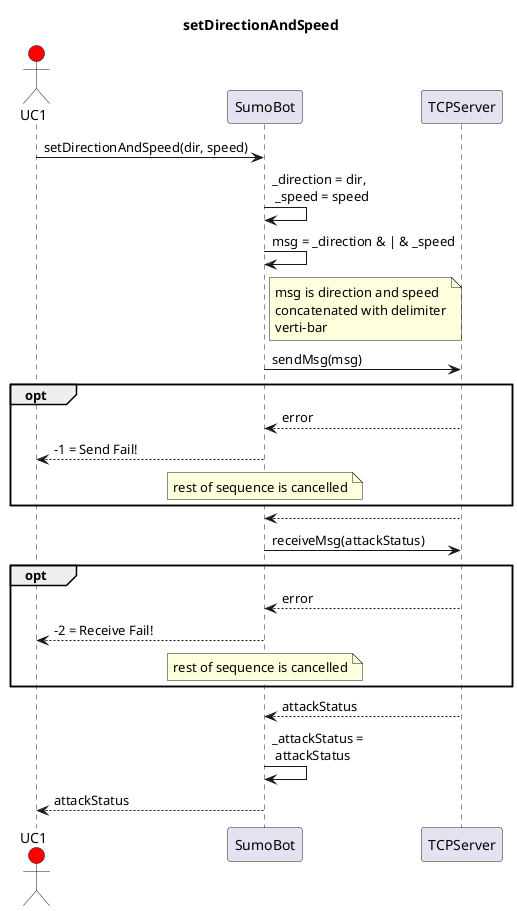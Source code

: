 @startuml

skinparam wrapWidth 200

title setDirectionAndSpeed

actor UC1 #Red
participant SumoBot
participant TCPServer

UC1->SumoBot:setDirectionAndSpeed(dir, speed)

SumoBot->SumoBot: _direction = dir, \n _speed = speed

SumoBot -> SumoBot : msg = _direction & | & _speed
note right of SumoBot : msg is direction and speed concatenated with delimiter verti-bar

SumoBot -> TCPServer : sendMsg(msg)
    opt 
        TCPServer --> SumoBot : error
        SumoBot --> UC1 : -1 = Send Fail! 
        note over SumoBot : rest of sequence is cancelled
    end opt

TCPServer --> SumoBot : 

SumoBot -> TCPServer : receiveMsg(attackStatus)
    opt 
        TCPServer --> SumoBot : error
        SumoBot --> UC1 : -2 = Receive Fail! 
        note over SumoBot : rest of sequence is cancelled
    end opt
TCPServer --> SumoBot : attackStatus
SumoBot -> SumoBot : _attackStatus = \n attackStatus

SumoBot --> UC1 : attackStatus 

@enduml